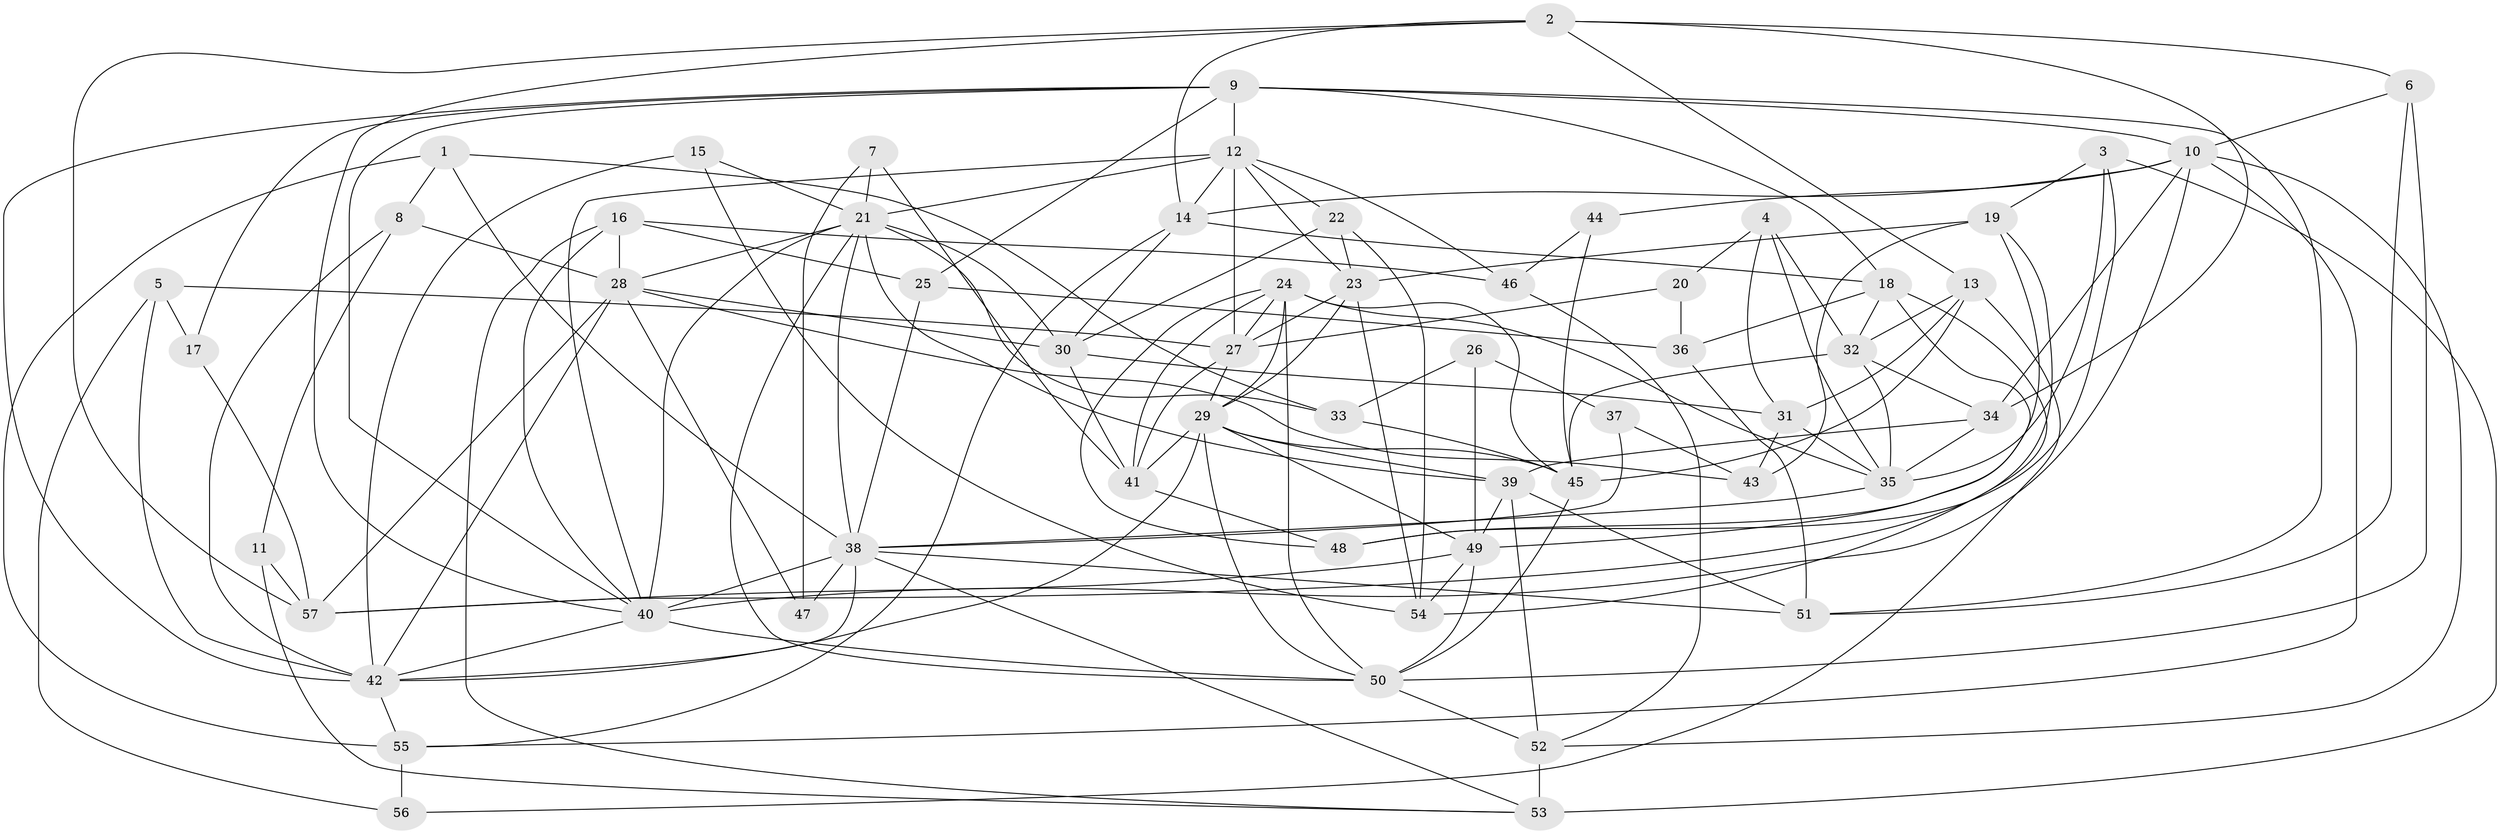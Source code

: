 // original degree distribution, {5: 0.19469026548672566, 4: 0.19469026548672566, 3: 0.37168141592920356, 2: 0.09734513274336283, 6: 0.09734513274336283, 7: 0.017699115044247787, 8: 0.017699115044247787, 10: 0.008849557522123894}
// Generated by graph-tools (version 1.1) at 2025/02/03/09/25 03:02:11]
// undirected, 57 vertices, 154 edges
graph export_dot {
graph [start="1"]
  node [color=gray90,style=filled];
  1;
  2;
  3;
  4;
  5;
  6;
  7;
  8;
  9;
  10;
  11;
  12;
  13;
  14;
  15;
  16;
  17;
  18;
  19;
  20;
  21;
  22;
  23;
  24;
  25;
  26;
  27;
  28;
  29;
  30;
  31;
  32;
  33;
  34;
  35;
  36;
  37;
  38;
  39;
  40;
  41;
  42;
  43;
  44;
  45;
  46;
  47;
  48;
  49;
  50;
  51;
  52;
  53;
  54;
  55;
  56;
  57;
  1 -- 8 [weight=1.0];
  1 -- 33 [weight=1.0];
  1 -- 38 [weight=1.0];
  1 -- 55 [weight=1.0];
  2 -- 6 [weight=1.0];
  2 -- 13 [weight=1.0];
  2 -- 14 [weight=1.0];
  2 -- 34 [weight=1.0];
  2 -- 40 [weight=1.0];
  2 -- 57 [weight=1.0];
  3 -- 19 [weight=1.0];
  3 -- 35 [weight=2.0];
  3 -- 48 [weight=1.0];
  3 -- 53 [weight=2.0];
  4 -- 20 [weight=1.0];
  4 -- 31 [weight=1.0];
  4 -- 32 [weight=2.0];
  4 -- 35 [weight=1.0];
  5 -- 17 [weight=1.0];
  5 -- 27 [weight=1.0];
  5 -- 42 [weight=1.0];
  5 -- 56 [weight=1.0];
  6 -- 10 [weight=1.0];
  6 -- 50 [weight=1.0];
  6 -- 51 [weight=1.0];
  7 -- 21 [weight=1.0];
  7 -- 41 [weight=2.0];
  7 -- 47 [weight=1.0];
  8 -- 11 [weight=1.0];
  8 -- 28 [weight=2.0];
  8 -- 42 [weight=1.0];
  9 -- 10 [weight=1.0];
  9 -- 12 [weight=1.0];
  9 -- 17 [weight=1.0];
  9 -- 18 [weight=1.0];
  9 -- 25 [weight=1.0];
  9 -- 40 [weight=1.0];
  9 -- 42 [weight=2.0];
  9 -- 51 [weight=1.0];
  10 -- 14 [weight=1.0];
  10 -- 34 [weight=1.0];
  10 -- 40 [weight=1.0];
  10 -- 44 [weight=1.0];
  10 -- 52 [weight=1.0];
  10 -- 55 [weight=1.0];
  11 -- 53 [weight=1.0];
  11 -- 57 [weight=1.0];
  12 -- 14 [weight=1.0];
  12 -- 21 [weight=1.0];
  12 -- 22 [weight=1.0];
  12 -- 23 [weight=1.0];
  12 -- 27 [weight=1.0];
  12 -- 40 [weight=1.0];
  12 -- 46 [weight=1.0];
  13 -- 31 [weight=1.0];
  13 -- 32 [weight=1.0];
  13 -- 45 [weight=2.0];
  13 -- 56 [weight=1.0];
  14 -- 18 [weight=1.0];
  14 -- 30 [weight=1.0];
  14 -- 55 [weight=1.0];
  15 -- 21 [weight=1.0];
  15 -- 42 [weight=1.0];
  15 -- 54 [weight=1.0];
  16 -- 25 [weight=1.0];
  16 -- 28 [weight=1.0];
  16 -- 40 [weight=1.0];
  16 -- 46 [weight=1.0];
  16 -- 53 [weight=1.0];
  17 -- 57 [weight=1.0];
  18 -- 32 [weight=1.0];
  18 -- 36 [weight=1.0];
  18 -- 49 [weight=1.0];
  18 -- 54 [weight=1.0];
  19 -- 23 [weight=2.0];
  19 -- 43 [weight=1.0];
  19 -- 48 [weight=1.0];
  19 -- 57 [weight=1.0];
  20 -- 27 [weight=1.0];
  20 -- 36 [weight=1.0];
  21 -- 28 [weight=1.0];
  21 -- 30 [weight=1.0];
  21 -- 33 [weight=1.0];
  21 -- 38 [weight=1.0];
  21 -- 39 [weight=1.0];
  21 -- 40 [weight=1.0];
  21 -- 50 [weight=1.0];
  22 -- 23 [weight=1.0];
  22 -- 30 [weight=1.0];
  22 -- 54 [weight=1.0];
  23 -- 27 [weight=1.0];
  23 -- 29 [weight=1.0];
  23 -- 54 [weight=1.0];
  24 -- 27 [weight=1.0];
  24 -- 29 [weight=2.0];
  24 -- 35 [weight=1.0];
  24 -- 41 [weight=1.0];
  24 -- 45 [weight=1.0];
  24 -- 48 [weight=1.0];
  24 -- 50 [weight=1.0];
  25 -- 36 [weight=1.0];
  25 -- 38 [weight=1.0];
  26 -- 33 [weight=1.0];
  26 -- 37 [weight=1.0];
  26 -- 49 [weight=1.0];
  27 -- 29 [weight=1.0];
  27 -- 41 [weight=1.0];
  28 -- 30 [weight=1.0];
  28 -- 42 [weight=1.0];
  28 -- 43 [weight=1.0];
  28 -- 47 [weight=1.0];
  28 -- 57 [weight=1.0];
  29 -- 39 [weight=2.0];
  29 -- 41 [weight=1.0];
  29 -- 42 [weight=1.0];
  29 -- 45 [weight=2.0];
  29 -- 49 [weight=1.0];
  29 -- 50 [weight=1.0];
  30 -- 31 [weight=1.0];
  30 -- 41 [weight=1.0];
  31 -- 35 [weight=1.0];
  31 -- 43 [weight=1.0];
  32 -- 34 [weight=1.0];
  32 -- 35 [weight=1.0];
  32 -- 45 [weight=1.0];
  33 -- 45 [weight=2.0];
  34 -- 35 [weight=1.0];
  34 -- 39 [weight=1.0];
  35 -- 38 [weight=1.0];
  36 -- 51 [weight=1.0];
  37 -- 38 [weight=1.0];
  37 -- 43 [weight=1.0];
  38 -- 40 [weight=2.0];
  38 -- 42 [weight=1.0];
  38 -- 47 [weight=1.0];
  38 -- 51 [weight=1.0];
  38 -- 53 [weight=1.0];
  39 -- 49 [weight=1.0];
  39 -- 51 [weight=1.0];
  39 -- 52 [weight=1.0];
  40 -- 42 [weight=1.0];
  40 -- 50 [weight=1.0];
  41 -- 48 [weight=1.0];
  42 -- 55 [weight=1.0];
  44 -- 45 [weight=1.0];
  44 -- 46 [weight=1.0];
  45 -- 50 [weight=1.0];
  46 -- 52 [weight=1.0];
  49 -- 50 [weight=1.0];
  49 -- 54 [weight=1.0];
  49 -- 57 [weight=1.0];
  50 -- 52 [weight=1.0];
  52 -- 53 [weight=2.0];
  55 -- 56 [weight=1.0];
}
